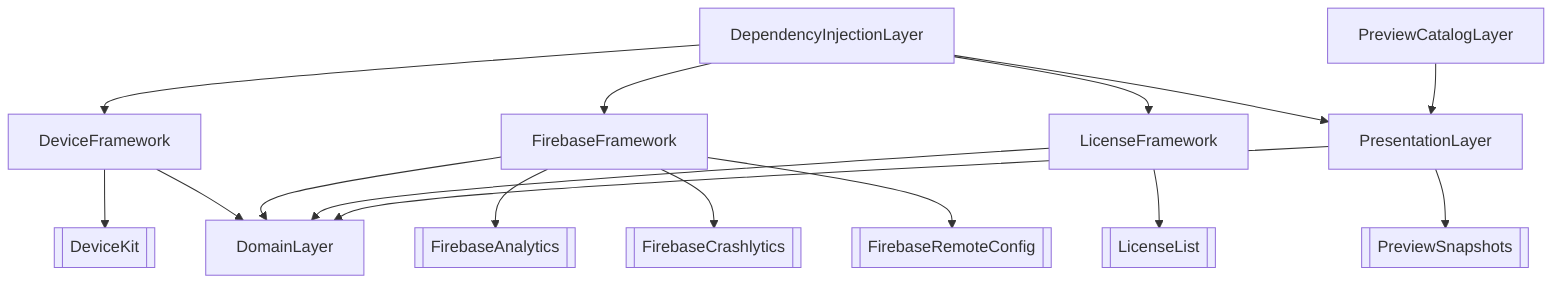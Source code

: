 flowchart TD
    DependencyInjectionLayer-->DeviceFramework
    DependencyInjectionLayer-->FirebaseFramework
    DependencyInjectionLayer-->LicenseFramework
    DependencyInjectionLayer-->PresentationLayer
    DeviceFramework-->DeviceKit[[DeviceKit]]
    DeviceFramework-->DomainLayer
    DomainLayer
    FirebaseFramework-->DomainLayer
    FirebaseFramework-->FirebaseAnalytics[[FirebaseAnalytics]]
    FirebaseFramework-->FirebaseCrashlytics[[FirebaseCrashlytics]]
    FirebaseFramework-->FirebaseRemoteConfig[[FirebaseRemoteConfig]]
    LicenseFramework-->DomainLayer
    LicenseFramework-->LicenseList[[LicenseList]]
    PresentationLayer-->DomainLayer
    PresentationLayer-->PreviewSnapshots[[PreviewSnapshots]]
    PreviewCatalogLayer-->PresentationLayer